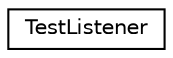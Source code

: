 digraph "类继承关系图"
{
  edge [fontname="Helvetica",fontsize="10",labelfontname="Helvetica",labelfontsize="10"];
  node [fontname="Helvetica",fontsize="10",shape=record];
  rankdir="LR";
  Node0 [label="TestListener",height=0.2,width=0.4,color="black", fillcolor="white", style="filled",URL="$class_test_listener.html"];
}
